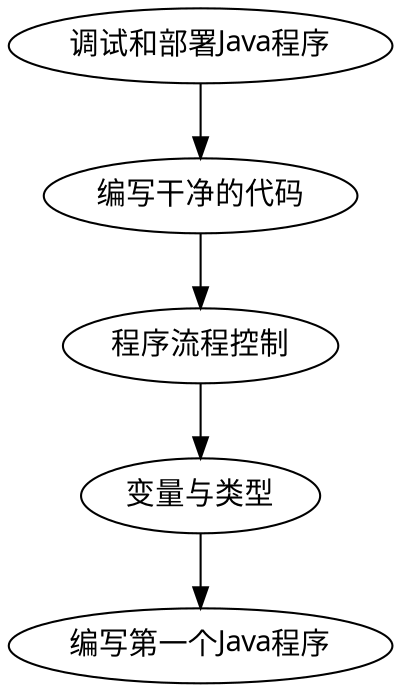 digraph {
    node [ fontname="Adobe Kaiti Std" ];
    edge [ fontname="Adobe Heiti Std" ];

    "clean-coding" [label="编写干净的代码", URL="posts/clean-coding"];
    "control-flow" [label="程序流程控制", URL="posts/control-flow"];
    "debug-and-deploy-application" [label="调试和部署Java程序", URL="posts/debug-and-deploy-application"];
    "get-started" [label="编写第一个Java程序", URL="posts/get-started"];
    "types" [label="变量与类型", URL="posts/types"];

    "clean-coding" -> "control-flow";
    "control-flow" -> "types";
    "debug-and-deploy-application" -> "clean-coding";
    "types" -> "get-started";
}

